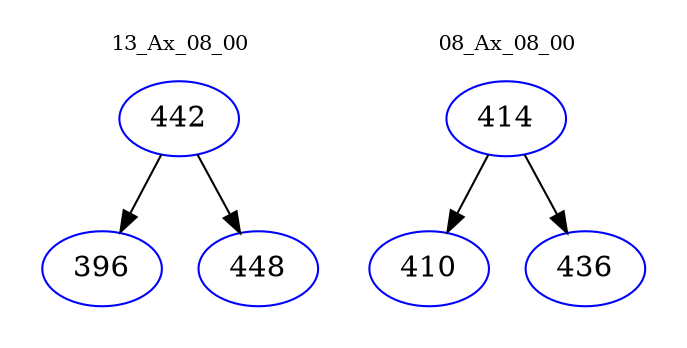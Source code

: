 digraph{
subgraph cluster_0 {
color = white
label = "13_Ax_08_00";
fontsize=10;
T0_442 [label="442", color="blue"]
T0_442 -> T0_396 [color="black"]
T0_396 [label="396", color="blue"]
T0_442 -> T0_448 [color="black"]
T0_448 [label="448", color="blue"]
}
subgraph cluster_1 {
color = white
label = "08_Ax_08_00";
fontsize=10;
T1_414 [label="414", color="blue"]
T1_414 -> T1_410 [color="black"]
T1_410 [label="410", color="blue"]
T1_414 -> T1_436 [color="black"]
T1_436 [label="436", color="blue"]
}
}
